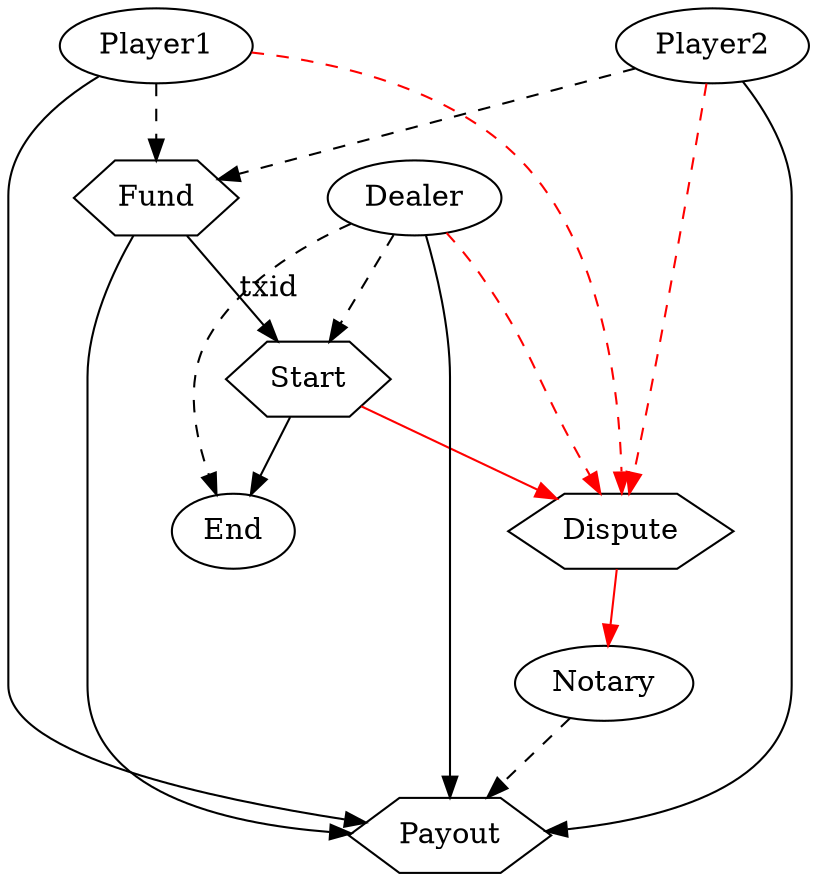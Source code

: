 digraph G {
    // Transactions
    node [shape=hexagon]
    Fund
    Start
    Payout
    Dispute
    Dispute
    node [shape=oval]

    // Actors
    Player1
    Player2
    Dealer
    Notary

    edge [style=dashed]
    Player1 -> Fund
    Player2 -> Fund
    Dealer -> Start
    Dealer -> End
    Notary -> Payout
    edge [style=solid]

    Fund -> Start [label="txid"]

    Start -> End
    Fund -> Payout
    Player1 -> Payout
    Player2 -> Payout
    Dealer -> Payout

    edge [color=red, style=dashed]
    Dealer -> Dispute
    Player1 -> Dispute
    Player2 -> Dispute
    edge [style=solid]
    Start -> Dispute
    Dispute -> Notary

    

}

//digraph H {
//
//  size ="4,4";
//  main [shape=box];
//  main -> parse [weight=8];
//  parse -> execute;
//  main -> init [style=dotted];
//  main -> cleanup;
//  execute -> { make_string; printf};
//  init -> make_string;
//  edge [color=red];
//  main -> printf [style=bold,label="100 times"];
//  make_string [label="make a string"];
//  node [shape=box,style=filled,color=".7 .3 1.0"];
//  execute -> compare;
//}

